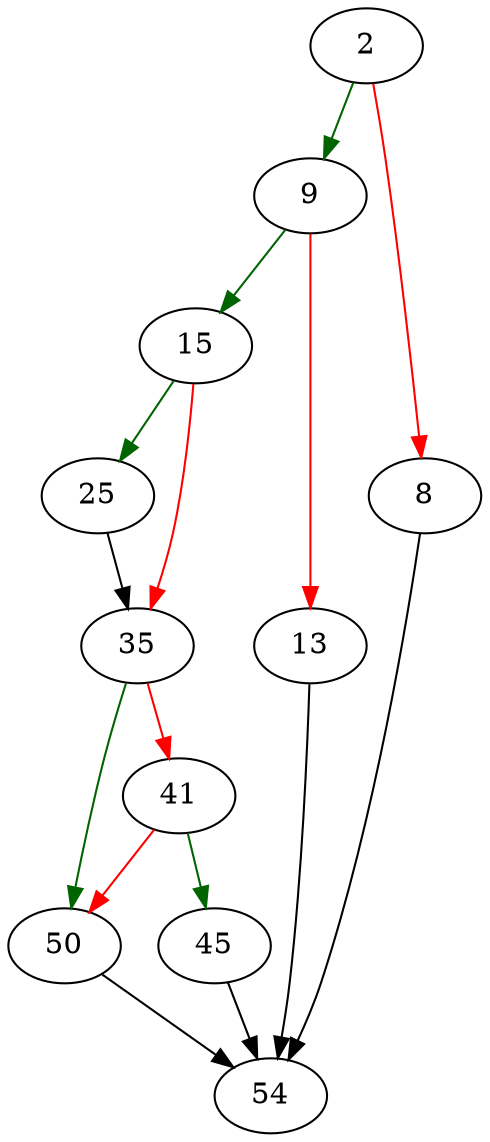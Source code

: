 strict digraph "sqlite3Close" {
	// Node definitions.
	2 [entry=true];
	9;
	8;
	54;
	15;
	13;
	25;
	35;
	50;
	41;
	45;

	// Edge definitions.
	2 -> 9 [
		color=darkgreen
		cond=true
	];
	2 -> 8 [
		color=red
		cond=false
	];
	9 -> 15 [
		color=darkgreen
		cond=true
	];
	9 -> 13 [
		color=red
		cond=false
	];
	8 -> 54;
	15 -> 25 [
		color=darkgreen
		cond=true
	];
	15 -> 35 [
		color=red
		cond=false
	];
	13 -> 54;
	25 -> 35;
	35 -> 50 [
		color=darkgreen
		cond=true
	];
	35 -> 41 [
		color=red
		cond=false
	];
	50 -> 54;
	41 -> 50 [
		color=red
		cond=false
	];
	41 -> 45 [
		color=darkgreen
		cond=true
	];
	45 -> 54;
}